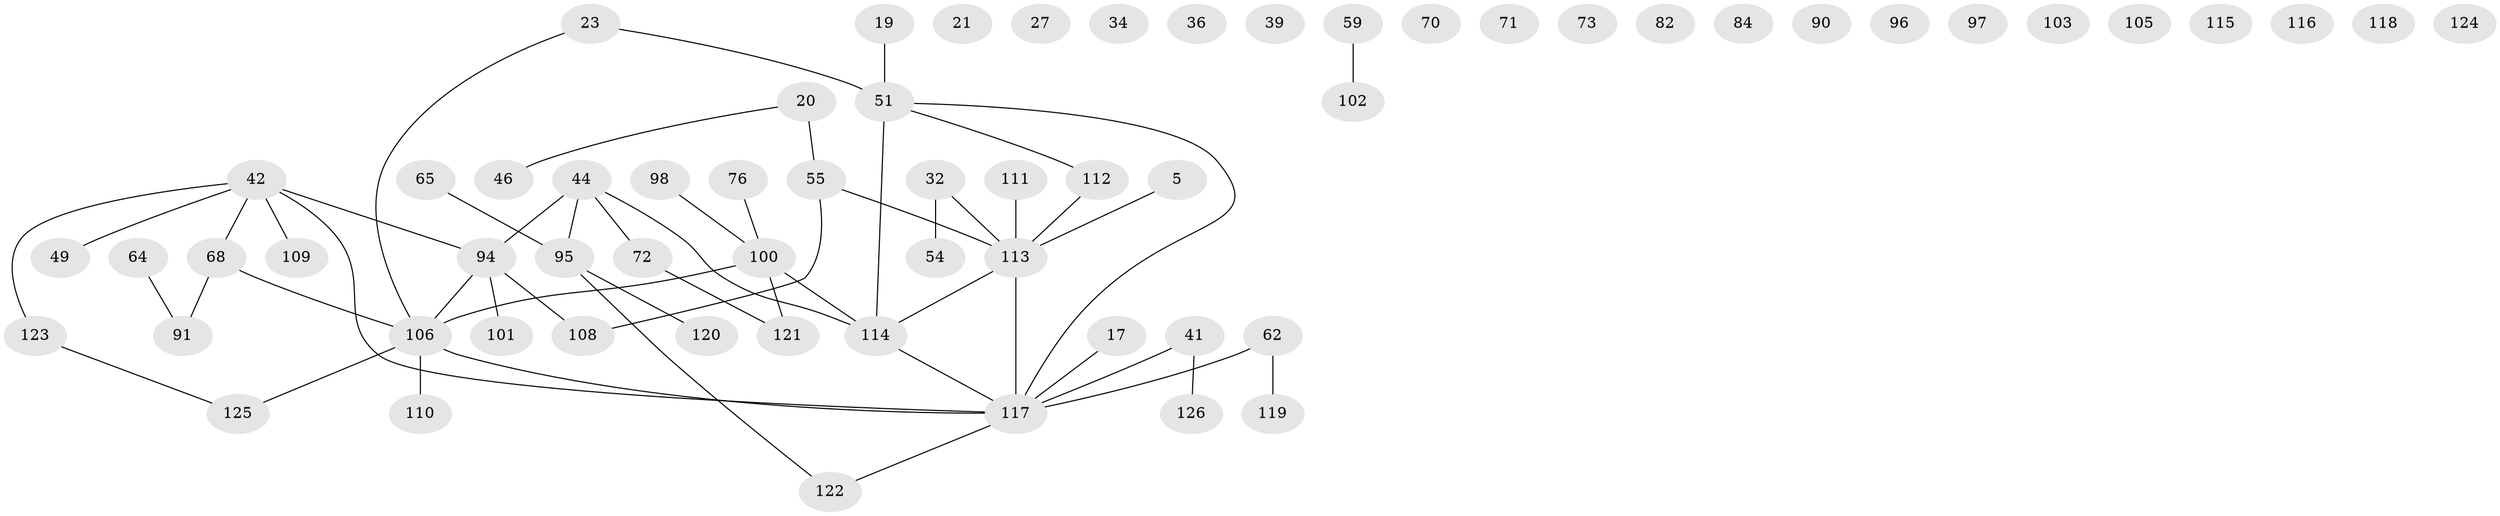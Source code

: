 // original degree distribution, {6: 0.031746031746031744, 2: 0.2619047619047619, 3: 0.21428571428571427, 4: 0.07936507936507936, 1: 0.23015873015873015, 0: 0.15079365079365079, 5: 0.031746031746031744}
// Generated by graph-tools (version 1.1) at 2025/40/03/09/25 04:40:53]
// undirected, 63 vertices, 54 edges
graph export_dot {
graph [start="1"]
  node [color=gray90,style=filled];
  5;
  17;
  19;
  20 [super="+9"];
  21;
  23;
  27;
  32 [super="+10+12+30"];
  34;
  36;
  39;
  41;
  42 [super="+4+16"];
  44 [super="+15"];
  46;
  49;
  51;
  54;
  55;
  59;
  62;
  64 [super="+8"];
  65;
  68 [super="+57"];
  70;
  71;
  72;
  73;
  76;
  82;
  84;
  90;
  91;
  94 [super="+93+50+69+85"];
  95 [super="+35+60"];
  96;
  97;
  98;
  100 [super="+63+81"];
  101;
  102;
  103;
  105;
  106 [super="+74+79"];
  108 [super="+77+107+56+88"];
  109;
  110;
  111 [super="+11"];
  112 [super="+40"];
  113 [super="+52+86"];
  114 [super="+31"];
  115;
  116;
  117 [super="+80+99+92+104"];
  118;
  119 [super="+87"];
  120;
  121;
  122;
  123;
  124;
  125 [super="+29+75"];
  126;
  5 -- 113;
  17 -- 117;
  19 -- 51;
  20 -- 46;
  20 -- 55 [weight=2];
  23 -- 51;
  23 -- 106;
  32 -- 113;
  32 -- 54;
  41 -- 126;
  41 -- 117;
  42 -- 109;
  42 -- 117 [weight=2];
  42 -- 123;
  42 -- 68 [weight=2];
  42 -- 49;
  42 -- 94;
  44 -- 114 [weight=2];
  44 -- 72;
  44 -- 95 [weight=2];
  44 -- 94;
  51 -- 114 [weight=2];
  51 -- 112;
  51 -- 117;
  55 -- 113;
  55 -- 108;
  59 -- 102;
  62 -- 119 [weight=2];
  62 -- 117 [weight=2];
  64 -- 91;
  65 -- 95;
  68 -- 91;
  68 -- 106;
  72 -- 121;
  76 -- 100;
  94 -- 108;
  94 -- 101;
  94 -- 106;
  95 -- 120;
  95 -- 122;
  98 -- 100;
  100 -- 121;
  100 -- 114;
  100 -- 106 [weight=2];
  106 -- 125;
  106 -- 110;
  106 -- 117 [weight=2];
  111 -- 113;
  112 -- 113;
  113 -- 114;
  113 -- 117 [weight=4];
  114 -- 117;
  117 -- 122;
  123 -- 125;
}
